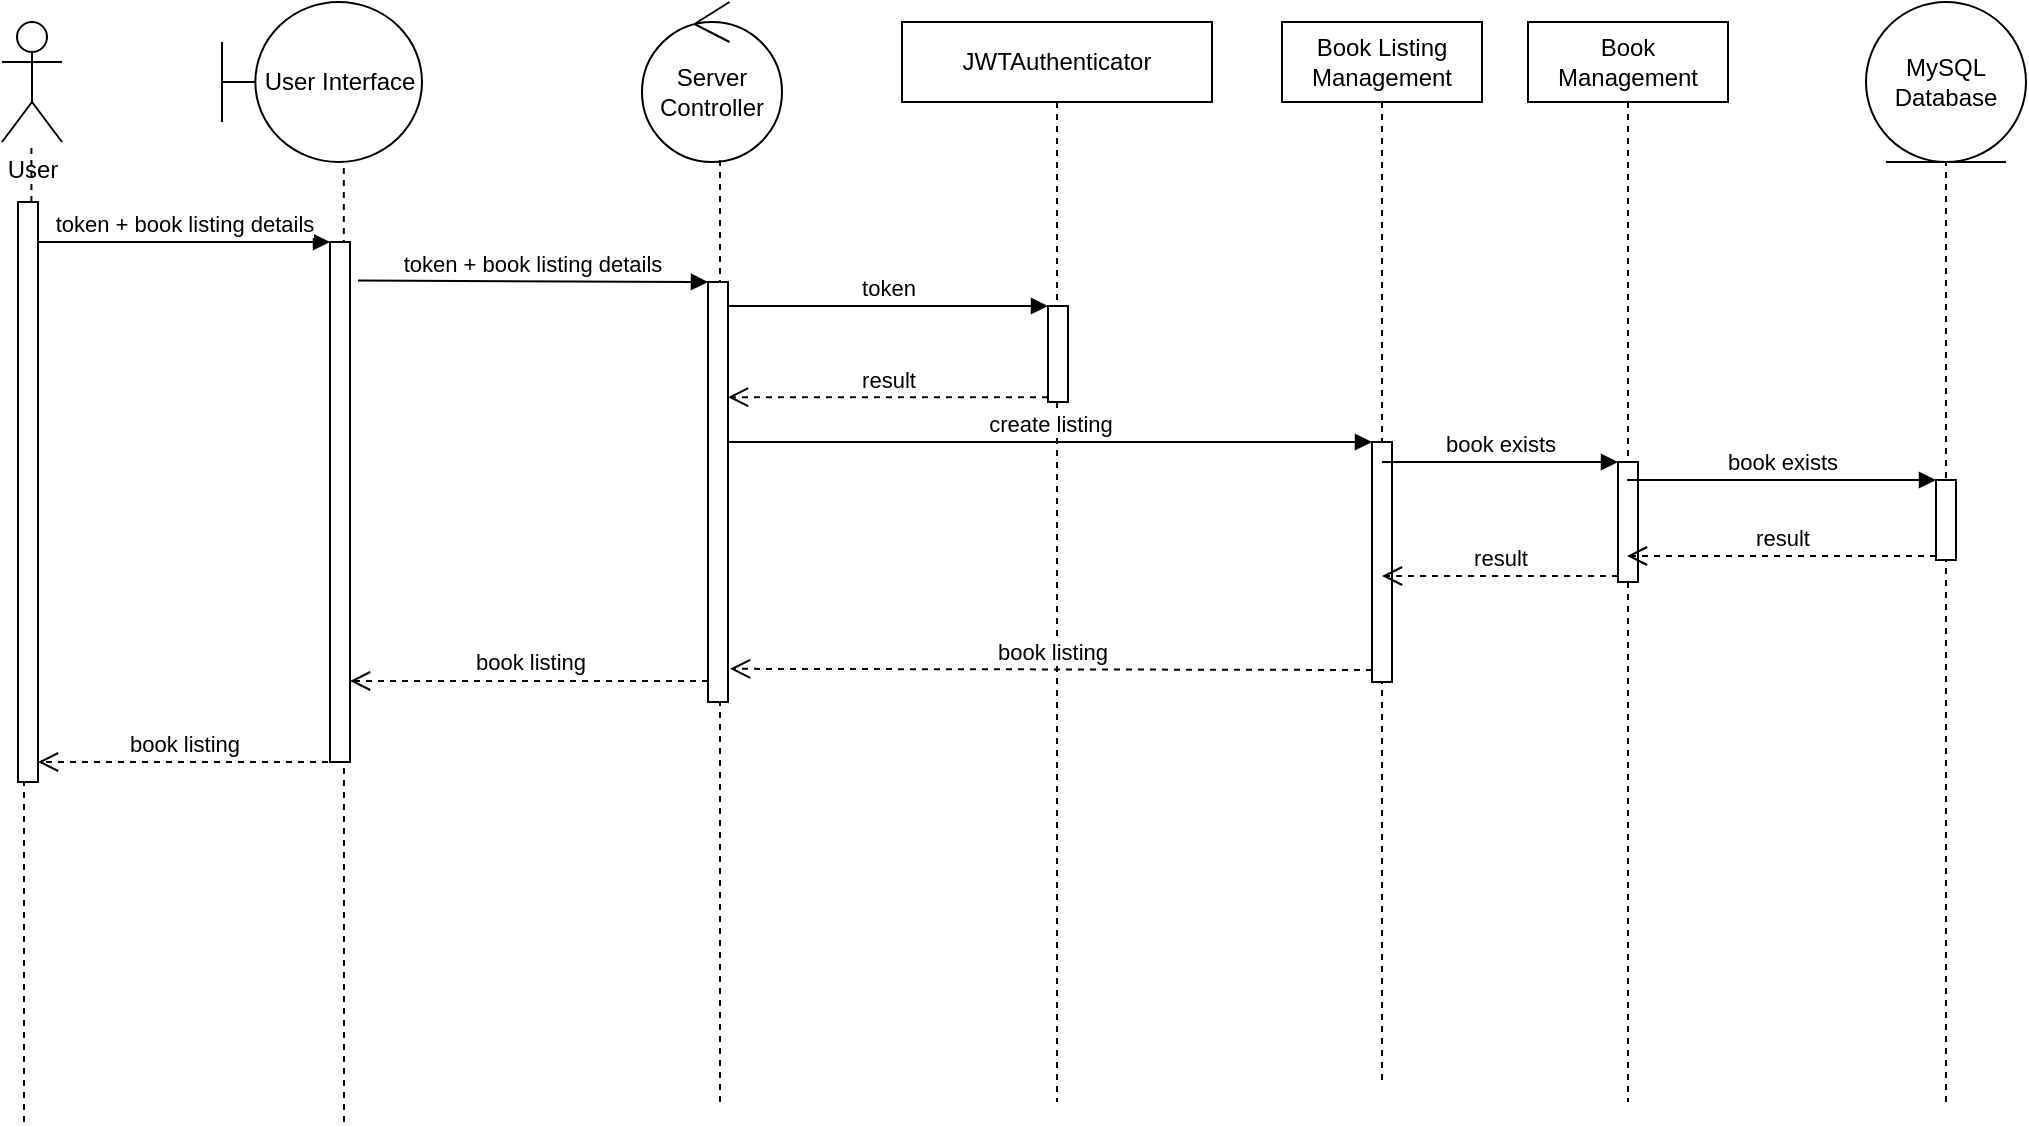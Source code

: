 <mxfile version="14.4.3" type="device"><diagram id="ptZ_TYKlatZUolMMfw6Q" name="Page-1"><mxGraphModel dx="1186" dy="682" grid="1" gridSize="10" guides="1" tooltips="1" connect="1" arrows="1" fold="1" page="1" pageScale="1" pageWidth="850" pageHeight="1100" math="0" shadow="0"><root><mxCell id="0"/><mxCell id="1" parent="0"/><mxCell id="d8MfslVcjZrdcl7nYJ80-1" value="User" style="shape=umlActor;verticalLabelPosition=bottom;verticalAlign=top;html=1;outlineConnect=0;" vertex="1" parent="1"><mxGeometry x="80" y="50" width="30" height="60" as="geometry"/></mxCell><mxCell id="d8MfslVcjZrdcl7nYJ80-2" value="" style="endArrow=none;dashed=1;html=1;" edge="1" parent="1" source="d8MfslVcjZrdcl7nYJ80-15" target="d8MfslVcjZrdcl7nYJ80-1"><mxGeometry width="50" height="50" relative="1" as="geometry"><mxPoint x="91" y="660" as="sourcePoint"/><mxPoint x="130" y="150" as="targetPoint"/></mxGeometry></mxCell><mxCell id="d8MfslVcjZrdcl7nYJ80-3" value="User Interface" style="shape=umlBoundary;whiteSpace=wrap;html=1;" vertex="1" parent="1"><mxGeometry x="190" y="40" width="100" height="80" as="geometry"/></mxCell><mxCell id="d8MfslVcjZrdcl7nYJ80-4" value="" style="endArrow=none;dashed=1;html=1;" edge="1" parent="1"><mxGeometry width="50" height="50" relative="1" as="geometry"><mxPoint x="251" y="600" as="sourcePoint"/><mxPoint x="250.893" y="120" as="targetPoint"/></mxGeometry></mxCell><mxCell id="d8MfslVcjZrdcl7nYJ80-5" value="Server Controller" style="ellipse;shape=umlControl;whiteSpace=wrap;html=1;" vertex="1" parent="1"><mxGeometry x="400" y="40" width="70" height="80" as="geometry"/></mxCell><mxCell id="d8MfslVcjZrdcl7nYJ80-6" value="" style="endArrow=none;dashed=1;html=1;entryX=0.557;entryY=0.975;entryDx=0;entryDy=0;entryPerimeter=0;" edge="1" parent="1" target="d8MfslVcjZrdcl7nYJ80-5"><mxGeometry width="50" height="50" relative="1" as="geometry"><mxPoint x="439" y="590" as="sourcePoint"/><mxPoint x="260.893" y="130" as="targetPoint"/></mxGeometry></mxCell><mxCell id="d8MfslVcjZrdcl7nYJ80-7" value="" style="html=1;points=[];perimeter=orthogonalPerimeter;" vertex="1" parent="1"><mxGeometry x="244" y="160" width="10" height="260" as="geometry"/></mxCell><mxCell id="d8MfslVcjZrdcl7nYJ80-8" value="token + book listing details" style="html=1;verticalAlign=bottom;endArrow=block;entryX=0;entryY=0;" edge="1" parent="1" source="d8MfslVcjZrdcl7nYJ80-15" target="d8MfslVcjZrdcl7nYJ80-7"><mxGeometry relative="1" as="geometry"><mxPoint x="130" y="190" as="sourcePoint"/></mxGeometry></mxCell><mxCell id="d8MfslVcjZrdcl7nYJ80-9" value="book listing" style="html=1;verticalAlign=bottom;endArrow=open;dashed=1;endSize=8;exitX=-0.1;exitY=1;exitDx=0;exitDy=0;exitPerimeter=0;" edge="1" parent="1" source="d8MfslVcjZrdcl7nYJ80-7" target="d8MfslVcjZrdcl7nYJ80-15"><mxGeometry relative="1" as="geometry"><mxPoint x="110" y="410" as="targetPoint"/></mxGeometry></mxCell><mxCell id="d8MfslVcjZrdcl7nYJ80-10" value="MySQL Database" style="ellipse;shape=umlEntity;whiteSpace=wrap;html=1;" vertex="1" parent="1"><mxGeometry x="1012" y="40" width="80" height="80" as="geometry"/></mxCell><mxCell id="d8MfslVcjZrdcl7nYJ80-12" value="" style="html=1;points=[];perimeter=orthogonalPerimeter;" vertex="1" parent="1"><mxGeometry x="433" y="180" width="10" height="210" as="geometry"/></mxCell><mxCell id="d8MfslVcjZrdcl7nYJ80-13" value="token + book listing details" style="html=1;verticalAlign=bottom;endArrow=block;entryX=0;entryY=0;exitX=1.4;exitY=0.074;exitDx=0;exitDy=0;exitPerimeter=0;" edge="1" parent="1" source="d8MfslVcjZrdcl7nYJ80-7" target="d8MfslVcjZrdcl7nYJ80-12"><mxGeometry relative="1" as="geometry"><mxPoint x="360" y="180" as="sourcePoint"/></mxGeometry></mxCell><mxCell id="d8MfslVcjZrdcl7nYJ80-14" value="book listing" style="html=1;verticalAlign=bottom;endArrow=open;dashed=1;endSize=8;exitX=0;exitY=0.95;" edge="1" parent="1" source="d8MfslVcjZrdcl7nYJ80-12" target="d8MfslVcjZrdcl7nYJ80-7"><mxGeometry relative="1" as="geometry"><mxPoint x="360" y="256" as="targetPoint"/></mxGeometry></mxCell><mxCell id="d8MfslVcjZrdcl7nYJ80-15" value="" style="html=1;points=[];perimeter=orthogonalPerimeter;" vertex="1" parent="1"><mxGeometry x="88" y="140" width="10" height="290" as="geometry"/></mxCell><mxCell id="d8MfslVcjZrdcl7nYJ80-16" value="" style="endArrow=none;dashed=1;html=1;" edge="1" parent="1" target="d8MfslVcjZrdcl7nYJ80-15"><mxGeometry width="50" height="50" relative="1" as="geometry"><mxPoint x="91" y="600" as="sourcePoint"/><mxPoint x="94.793" y="110" as="targetPoint"/></mxGeometry></mxCell><mxCell id="d8MfslVcjZrdcl7nYJ80-17" value="JWTAuthenticator" style="shape=umlLifeline;perimeter=lifelinePerimeter;whiteSpace=wrap;html=1;container=1;collapsible=0;recursiveResize=0;outlineConnect=0;" vertex="1" parent="1"><mxGeometry x="530" y="50" width="155" height="540" as="geometry"/></mxCell><mxCell id="d8MfslVcjZrdcl7nYJ80-18" value="" style="html=1;points=[];perimeter=orthogonalPerimeter;" vertex="1" parent="d8MfslVcjZrdcl7nYJ80-17"><mxGeometry x="73" y="142" width="10" height="48" as="geometry"/></mxCell><mxCell id="d8MfslVcjZrdcl7nYJ80-20" value="Book Management" style="shape=umlLifeline;perimeter=lifelinePerimeter;whiteSpace=wrap;html=1;container=1;collapsible=0;recursiveResize=0;outlineConnect=0;" vertex="1" parent="1"><mxGeometry x="843" y="50" width="100" height="540" as="geometry"/></mxCell><mxCell id="d8MfslVcjZrdcl7nYJ80-35" value="" style="html=1;points=[];perimeter=orthogonalPerimeter;" vertex="1" parent="d8MfslVcjZrdcl7nYJ80-20"><mxGeometry x="45" y="220" width="10" height="60" as="geometry"/></mxCell><mxCell id="d8MfslVcjZrdcl7nYJ80-22" value="token" style="html=1;verticalAlign=bottom;endArrow=block;entryX=0;entryY=0;" edge="1" parent="1" source="d8MfslVcjZrdcl7nYJ80-12" target="d8MfslVcjZrdcl7nYJ80-18"><mxGeometry relative="1" as="geometry"><mxPoint x="533" y="192" as="sourcePoint"/></mxGeometry></mxCell><mxCell id="d8MfslVcjZrdcl7nYJ80-23" value="result" style="html=1;verticalAlign=bottom;endArrow=open;dashed=1;endSize=8;exitX=0;exitY=0.95;" edge="1" parent="1" source="d8MfslVcjZrdcl7nYJ80-18" target="d8MfslVcjZrdcl7nYJ80-12"><mxGeometry relative="1" as="geometry"><mxPoint x="533" y="268" as="targetPoint"/></mxGeometry></mxCell><mxCell id="d8MfslVcjZrdcl7nYJ80-24" value="create listing" style="html=1;verticalAlign=bottom;endArrow=block;entryX=0;entryY=0;" edge="1" parent="1" source="d8MfslVcjZrdcl7nYJ80-12" target="d8MfslVcjZrdcl7nYJ80-21"><mxGeometry relative="1" as="geometry"><mxPoint x="665" y="330" as="sourcePoint"/></mxGeometry></mxCell><mxCell id="d8MfslVcjZrdcl7nYJ80-25" value="book listing" style="html=1;verticalAlign=bottom;endArrow=open;dashed=1;endSize=8;exitX=0;exitY=0.95;entryX=1.1;entryY=0.921;entryDx=0;entryDy=0;entryPerimeter=0;" edge="1" parent="1" source="d8MfslVcjZrdcl7nYJ80-21" target="d8MfslVcjZrdcl7nYJ80-12"><mxGeometry relative="1" as="geometry"><mxPoint x="665" y="406" as="targetPoint"/></mxGeometry></mxCell><mxCell id="d8MfslVcjZrdcl7nYJ80-33" value="Book Listing Management" style="shape=umlLifeline;perimeter=lifelinePerimeter;whiteSpace=wrap;html=1;container=1;collapsible=0;recursiveResize=0;outlineConnect=0;" vertex="1" parent="1"><mxGeometry x="720" y="50" width="100" height="530" as="geometry"/></mxCell><mxCell id="d8MfslVcjZrdcl7nYJ80-21" value="" style="html=1;points=[];perimeter=orthogonalPerimeter;" vertex="1" parent="d8MfslVcjZrdcl7nYJ80-33"><mxGeometry x="45" y="210" width="10" height="120" as="geometry"/></mxCell><mxCell id="d8MfslVcjZrdcl7nYJ80-34" value="" style="endArrow=none;dashed=1;html=1;entryX=0.5;entryY=1;entryDx=0;entryDy=0;" edge="1" parent="1" target="d8MfslVcjZrdcl7nYJ80-10"><mxGeometry width="50" height="50" relative="1" as="geometry"><mxPoint x="1052" y="590" as="sourcePoint"/><mxPoint x="1090" y="170" as="targetPoint"/></mxGeometry></mxCell><mxCell id="d8MfslVcjZrdcl7nYJ80-36" value="book exists" style="html=1;verticalAlign=bottom;endArrow=block;entryX=0;entryY=0;" edge="1" target="d8MfslVcjZrdcl7nYJ80-35" parent="1" source="d8MfslVcjZrdcl7nYJ80-33"><mxGeometry relative="1" as="geometry"><mxPoint x="818" y="270" as="sourcePoint"/></mxGeometry></mxCell><mxCell id="d8MfslVcjZrdcl7nYJ80-37" value="result" style="html=1;verticalAlign=bottom;endArrow=open;dashed=1;endSize=8;exitX=0;exitY=0.95;" edge="1" source="d8MfslVcjZrdcl7nYJ80-35" parent="1" target="d8MfslVcjZrdcl7nYJ80-33"><mxGeometry relative="1" as="geometry"><mxPoint x="818" y="346" as="targetPoint"/></mxGeometry></mxCell><mxCell id="d8MfslVcjZrdcl7nYJ80-38" value="" style="html=1;points=[];perimeter=orthogonalPerimeter;" vertex="1" parent="1"><mxGeometry x="1047" y="279" width="10" height="40" as="geometry"/></mxCell><mxCell id="d8MfslVcjZrdcl7nYJ80-39" value="book exists" style="html=1;verticalAlign=bottom;endArrow=block;entryX=0;entryY=0;" edge="1" target="d8MfslVcjZrdcl7nYJ80-38" parent="1"><mxGeometry relative="1" as="geometry"><mxPoint x="892.5" y="279" as="sourcePoint"/></mxGeometry></mxCell><mxCell id="d8MfslVcjZrdcl7nYJ80-40" value="result" style="html=1;verticalAlign=bottom;endArrow=open;dashed=1;endSize=8;exitX=0;exitY=0.95;" edge="1" source="d8MfslVcjZrdcl7nYJ80-38" parent="1"><mxGeometry relative="1" as="geometry"><mxPoint x="892.5" y="317" as="targetPoint"/></mxGeometry></mxCell></root></mxGraphModel></diagram></mxfile>